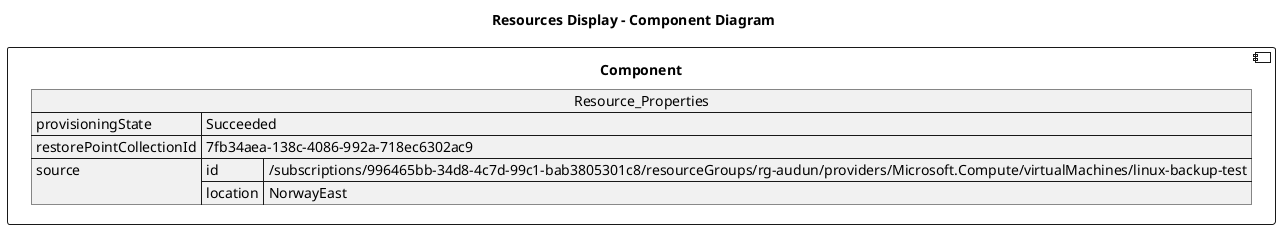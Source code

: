 @startuml

title Resources Display - Component Diagram

component Component {

json  Resource_Properties {
  "provisioningState": "Succeeded",
  "restorePointCollectionId": "7fb34aea-138c-4086-992a-718ec6302ac9",
  "source": {
    "id": "/subscriptions/996465bb-34d8-4c7d-99c1-bab3805301c8/resourceGroups/rg-audun/providers/Microsoft.Compute/virtualMachines/linux-backup-test",
    "location": "NorwayEast"
  }
}
}
@enduml
